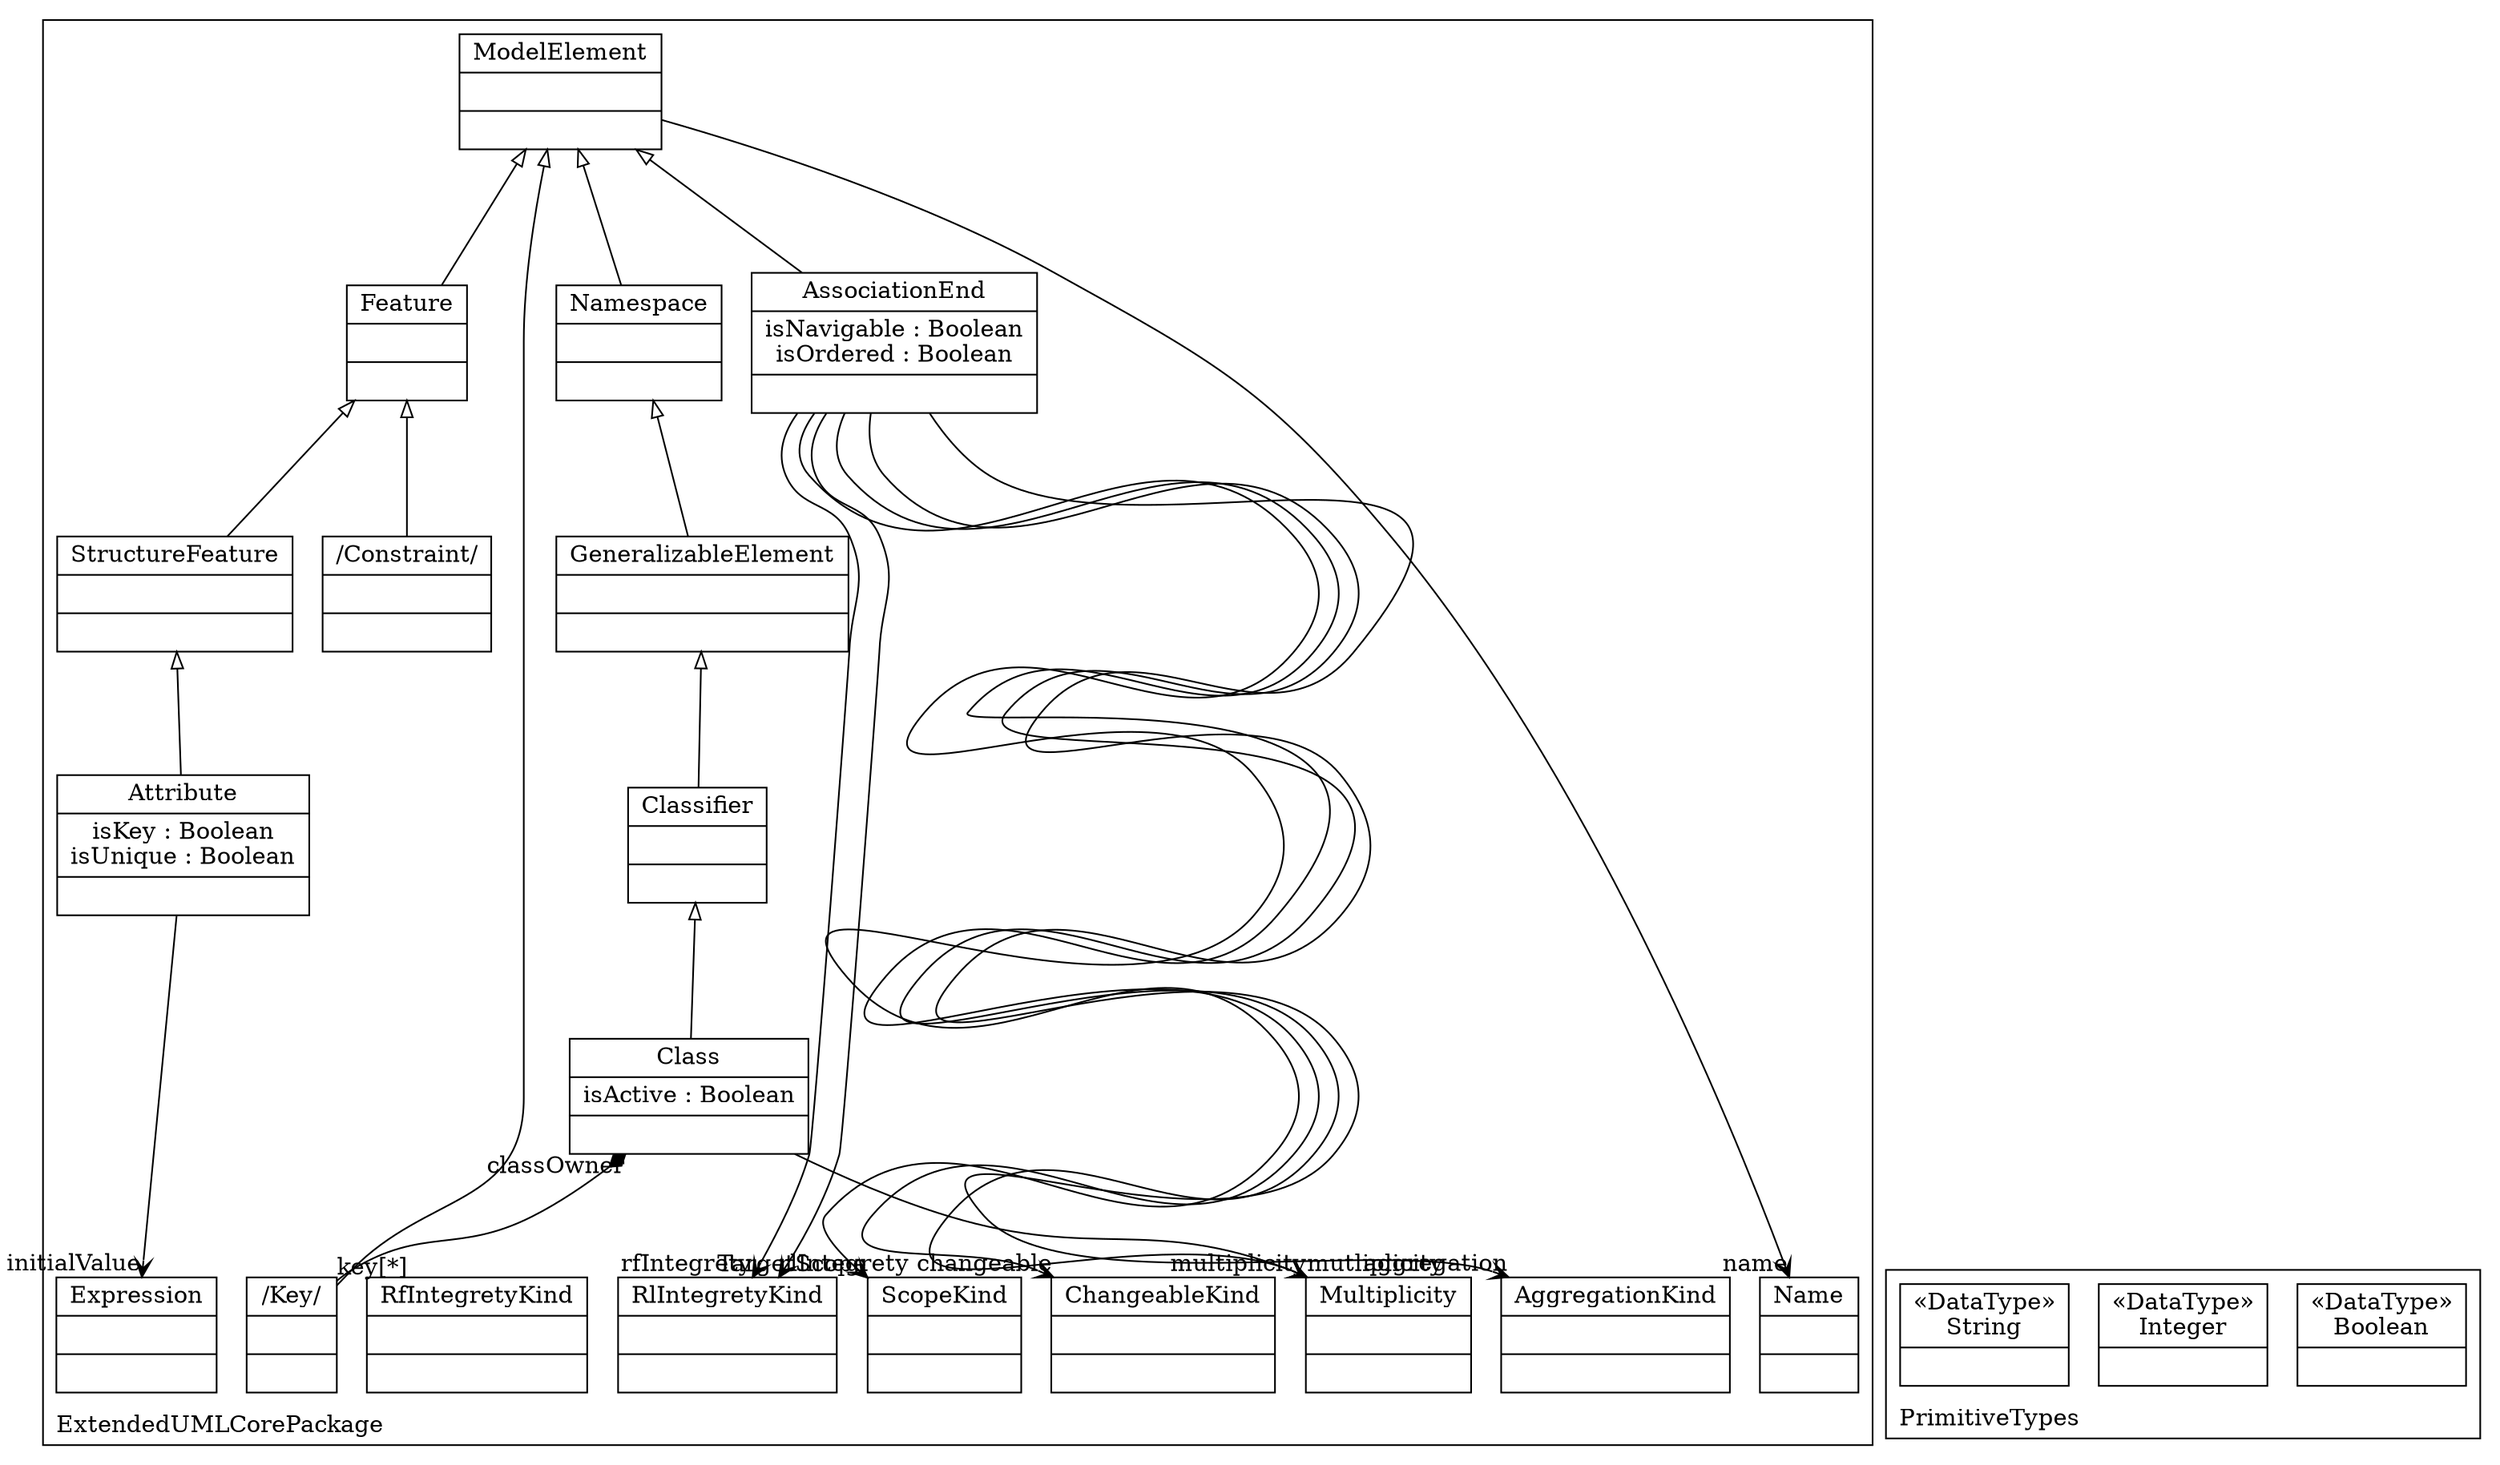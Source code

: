 digraph "KM3 Model in DOT" {
graph[rankdir=BT,labeljust=l,labelloc=t,nodeSep=0.75,compound=true];
 subgraph "cluster_ExtendedUMLCorePackage"{
labelloc=t
color=black
label=ExtendedUMLCorePackage
 node[shape=record];
ModelElement[label="{ModelElement| | }"]
 ModelElement->Name[arrowhead=vee,arrowtail=none,headlabel="name",group=Name,minlen=2,constraint=false,]
;
 node[shape=record];
Name[label="{Name| | }"]
;
 node[shape=record];
AssociationEnd[label="{AssociationEnd|isNavigable : Boolean\nisOrdered : Boolean| }"]
 AssociationEnd->AggregationKind[arrowhead=vee,arrowtail=none,headlabel="aggregation",group=AggregationKind,minlen=2,constraint=false,]
 AssociationEnd->Multiplicity[arrowhead=vee,arrowtail=none,headlabel="multiplicity",group=Multiplicity,minlen=2,constraint=false,]
 AssociationEnd->ChangeableKind[arrowhead=vee,arrowtail=none,headlabel="changeable",group=ChangeableKind,minlen=2,constraint=false,]
 AssociationEnd->ScopeKind[arrowhead=vee,arrowtail=none,headlabel="TargetScope",group=ScopeKind,minlen=2,constraint=false,]
 AssociationEnd->RlIntegretyKind[arrowhead=vee,arrowtail=none,headlabel="rfIntegrety",group=RlIntegretyKind,minlen=2,constraint=false,]
 AssociationEnd->RlIntegretyKind[arrowhead=vee,arrowtail=none,headlabel="rlIntegrety",group=RlIntegretyKind,minlen=2,constraint=false,]
 AssociationEnd->ModelElement[arrowhead=onormal,group=ModelElement,minlen=2,constraint=true,]
;
 node[shape=record];
AggregationKind[label="{AggregationKind| | }"]
;
 node[shape=record];
Multiplicity[label="{Multiplicity| | }"]
;
 node[shape=record];
ChangeableKind[label="{ChangeableKind| | }"]
;
 node[shape=record];
ScopeKind[label="{ScopeKind| | }"]
;
 node[shape=record];
RfIntegretyKind[label="{RfIntegretyKind| | }"]
;
 node[shape=record];
RlIntegretyKind[label="{RlIntegretyKind| | }"]
;
 node[shape=record];
Namespace[label="{Namespace| | }"]
 Namespace->ModelElement[arrowhead=onormal,group=ModelElement,minlen=2,constraint=true,]
;
 node[shape=record];
GeneralizableElement[label="{GeneralizableElement| | }"]
 GeneralizableElement->Namespace[arrowhead=onormal,group=Namespace,minlen=2,constraint=true,]
;
 node[shape=record];
Classifier[label="{Classifier| | }"]
 Classifier->GeneralizableElement[arrowhead=onormal,group=GeneralizableElement,minlen=2,constraint=true,]
;
 node[shape=record];
Class[label="{Class|isActive : Boolean| }"]
 Class->Multiplicity[arrowhead=vee,arrowtail=none,headlabel="mutliplicity",group=Multiplicity,minlen=2,constraint=false,]
 Class->Classifier[arrowhead=onormal,group=Classifier,minlen=2,constraint=true,]
;
 node[shape=record];
Key[label="{/Key/| | }"]
 Key->Class[arrowhead=diamond,arrowtail=none,headlabel="classOwner",taillabel="key[*]",group=Class,minlen=2,constraint=true,]
 Key->ModelElement[arrowhead=onormal,group=ModelElement,minlen=2,constraint=true,]
;
 node[shape=record];
Feature[label="{Feature| | }"]
 Feature->ModelElement[arrowhead=onormal,group=ModelElement,minlen=2,constraint=true,]
;
 node[shape=record];
StructureFeature[label="{StructureFeature| | }"]
 StructureFeature->Feature[arrowhead=onormal,group=Feature,minlen=2,constraint=true,]
;
 node[shape=record];
Constraint[label="{/Constraint/| | }"]
 Constraint->Feature[arrowhead=onormal,group=Feature,minlen=2,constraint=true,]
;
 node[shape=record];
Attribute[label="{Attribute|isKey : Boolean\nisUnique : Boolean| }"]
 Attribute->Expression[arrowhead=vee,arrowtail=none,headlabel="initialValue",group=Expression,minlen=2,constraint=false,]
 Attribute->StructureFeature[arrowhead=onormal,group=StructureFeature,minlen=2,constraint=true,]
;
 node[shape=record];
Expression[label="{Expression| | }"]
;

} subgraph "cluster_PrimitiveTypes"{
labelloc=t
color=black
label=PrimitiveTypes
 node[shape=record];
Boolean[label="{&#171;DataType&#187;\nBoolean|}"]
;
 node[shape=record];
Integer[label="{&#171;DataType&#187;\nInteger|}"]
;
 node[shape=record];
String[label="{&#171;DataType&#187;\nString|}"]
;

}
}